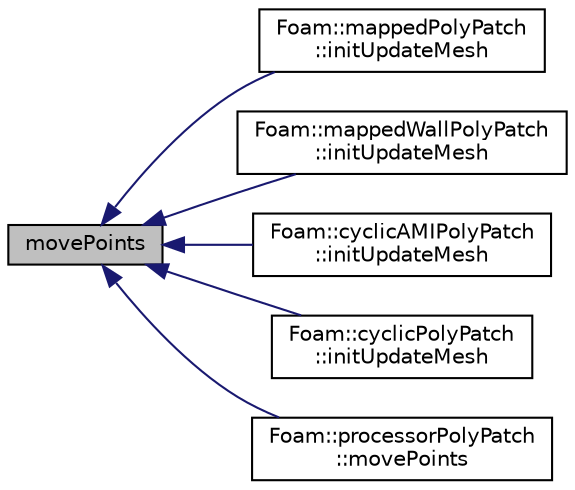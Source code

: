 digraph "movePoints"
{
  bgcolor="transparent";
  edge [fontname="Helvetica",fontsize="10",labelfontname="Helvetica",labelfontsize="10"];
  node [fontname="Helvetica",fontsize="10",shape=record];
  rankdir="LR";
  Node1 [label="movePoints",height=0.2,width=0.4,color="black", fillcolor="grey75", style="filled" fontcolor="black"];
  Node1 -> Node2 [dir="back",color="midnightblue",fontsize="10",style="solid",fontname="Helvetica"];
  Node2 [label="Foam::mappedPolyPatch\l::initUpdateMesh",height=0.2,width=0.4,color="black",URL="$classFoam_1_1mappedPolyPatch.html#aba14098b759b2f349996ba9d0c33544c",tooltip="Initialise the update of the patch topology. "];
  Node1 -> Node3 [dir="back",color="midnightblue",fontsize="10",style="solid",fontname="Helvetica"];
  Node3 [label="Foam::mappedWallPolyPatch\l::initUpdateMesh",height=0.2,width=0.4,color="black",URL="$classFoam_1_1mappedWallPolyPatch.html#aba14098b759b2f349996ba9d0c33544c",tooltip="Initialise the update of the patch topology. "];
  Node1 -> Node4 [dir="back",color="midnightblue",fontsize="10",style="solid",fontname="Helvetica"];
  Node4 [label="Foam::cyclicAMIPolyPatch\l::initUpdateMesh",height=0.2,width=0.4,color="black",URL="$classFoam_1_1cyclicAMIPolyPatch.html#aba14098b759b2f349996ba9d0c33544c",tooltip="Initialise the update of the patch topology. "];
  Node1 -> Node5 [dir="back",color="midnightblue",fontsize="10",style="solid",fontname="Helvetica"];
  Node5 [label="Foam::cyclicPolyPatch\l::initUpdateMesh",height=0.2,width=0.4,color="black",URL="$classFoam_1_1cyclicPolyPatch.html#aba14098b759b2f349996ba9d0c33544c",tooltip="Initialise the update of the patch topology. "];
  Node1 -> Node6 [dir="back",color="midnightblue",fontsize="10",style="solid",fontname="Helvetica"];
  Node6 [label="Foam::processorPolyPatch\l::movePoints",height=0.2,width=0.4,color="black",URL="$classFoam_1_1processorPolyPatch.html#aacd07914399d9e26077bb4ed6a0ed2a2",tooltip="Correct patches after moving points. "];
}
